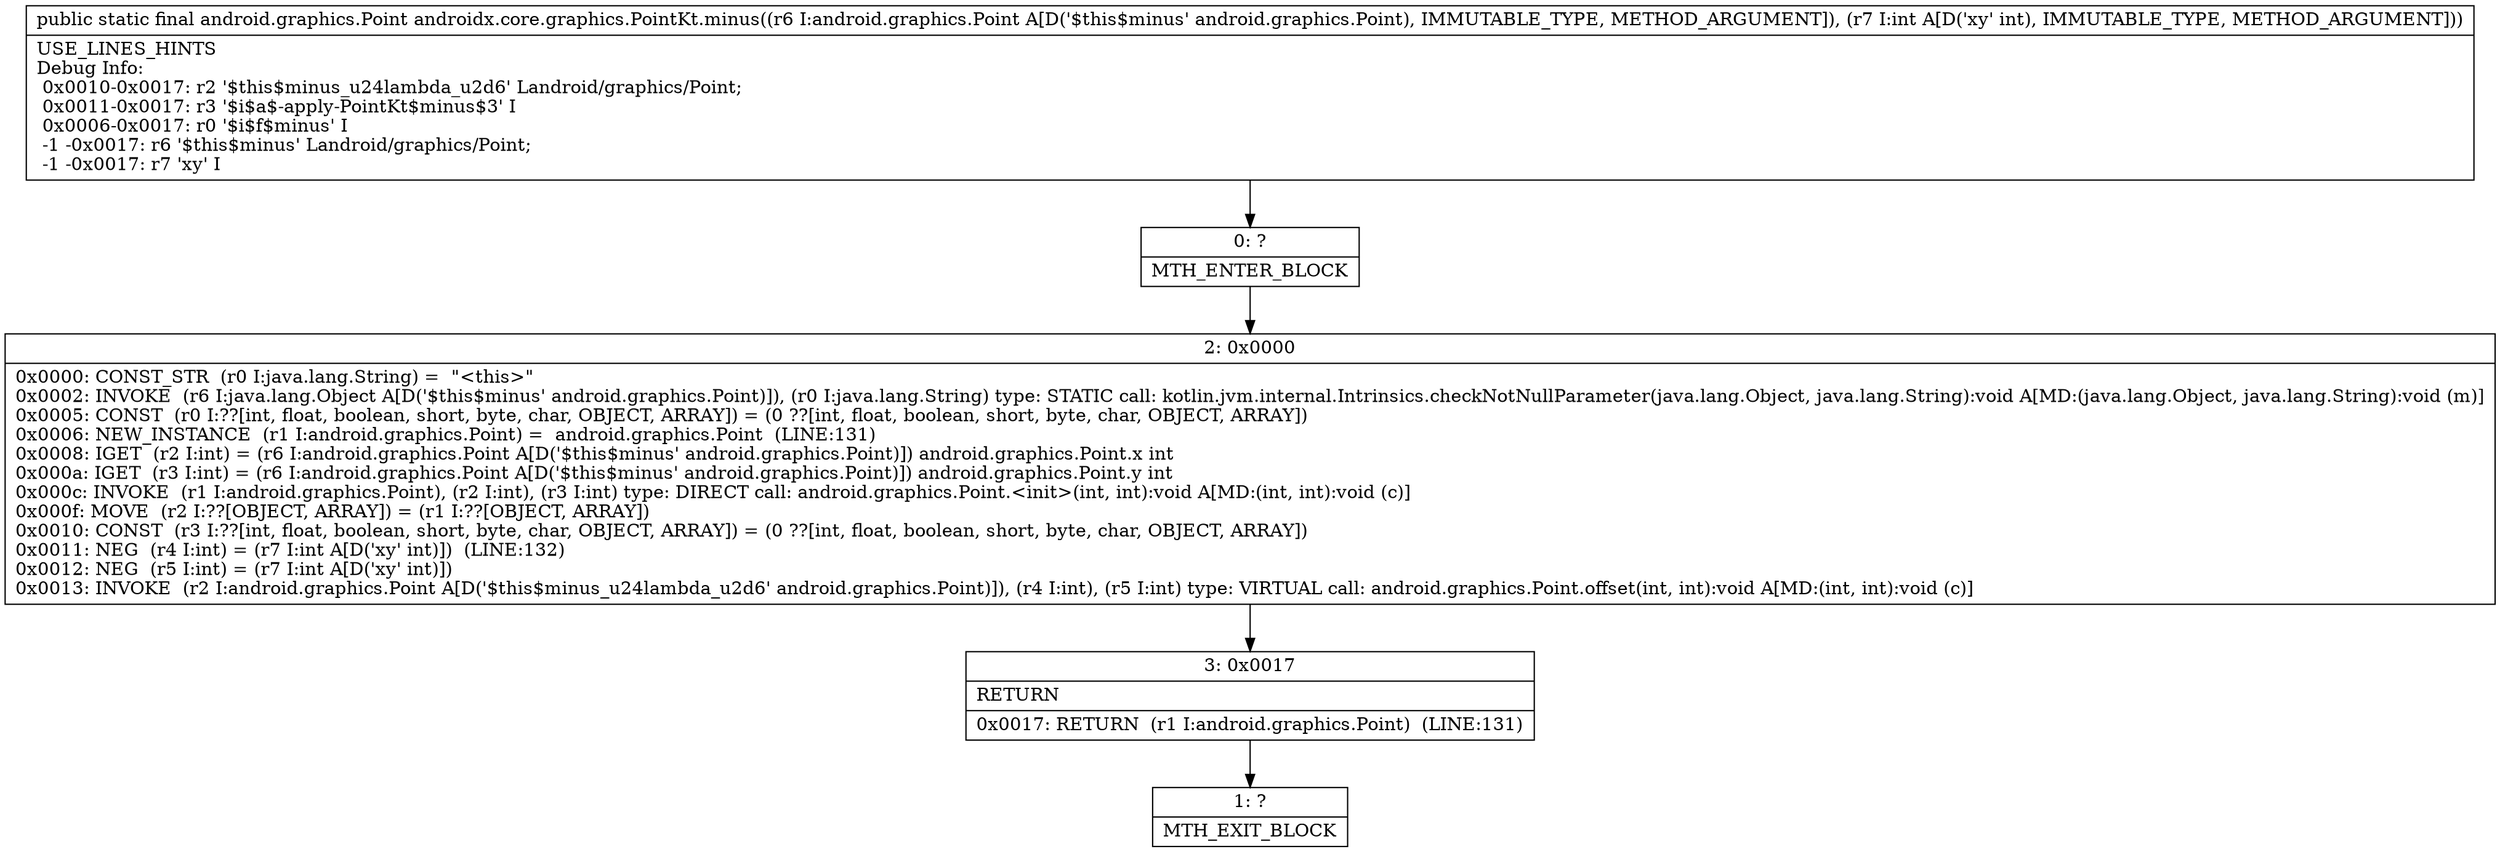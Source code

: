 digraph "CFG forandroidx.core.graphics.PointKt.minus(Landroid\/graphics\/Point;I)Landroid\/graphics\/Point;" {
Node_0 [shape=record,label="{0\:\ ?|MTH_ENTER_BLOCK\l}"];
Node_2 [shape=record,label="{2\:\ 0x0000|0x0000: CONST_STR  (r0 I:java.lang.String) =  \"\<this\>\" \l0x0002: INVOKE  (r6 I:java.lang.Object A[D('$this$minus' android.graphics.Point)]), (r0 I:java.lang.String) type: STATIC call: kotlin.jvm.internal.Intrinsics.checkNotNullParameter(java.lang.Object, java.lang.String):void A[MD:(java.lang.Object, java.lang.String):void (m)]\l0x0005: CONST  (r0 I:??[int, float, boolean, short, byte, char, OBJECT, ARRAY]) = (0 ??[int, float, boolean, short, byte, char, OBJECT, ARRAY]) \l0x0006: NEW_INSTANCE  (r1 I:android.graphics.Point) =  android.graphics.Point  (LINE:131)\l0x0008: IGET  (r2 I:int) = (r6 I:android.graphics.Point A[D('$this$minus' android.graphics.Point)]) android.graphics.Point.x int \l0x000a: IGET  (r3 I:int) = (r6 I:android.graphics.Point A[D('$this$minus' android.graphics.Point)]) android.graphics.Point.y int \l0x000c: INVOKE  (r1 I:android.graphics.Point), (r2 I:int), (r3 I:int) type: DIRECT call: android.graphics.Point.\<init\>(int, int):void A[MD:(int, int):void (c)]\l0x000f: MOVE  (r2 I:??[OBJECT, ARRAY]) = (r1 I:??[OBJECT, ARRAY]) \l0x0010: CONST  (r3 I:??[int, float, boolean, short, byte, char, OBJECT, ARRAY]) = (0 ??[int, float, boolean, short, byte, char, OBJECT, ARRAY]) \l0x0011: NEG  (r4 I:int) = (r7 I:int A[D('xy' int)])  (LINE:132)\l0x0012: NEG  (r5 I:int) = (r7 I:int A[D('xy' int)]) \l0x0013: INVOKE  (r2 I:android.graphics.Point A[D('$this$minus_u24lambda_u2d6' android.graphics.Point)]), (r4 I:int), (r5 I:int) type: VIRTUAL call: android.graphics.Point.offset(int, int):void A[MD:(int, int):void (c)]\l}"];
Node_3 [shape=record,label="{3\:\ 0x0017|RETURN\l|0x0017: RETURN  (r1 I:android.graphics.Point)  (LINE:131)\l}"];
Node_1 [shape=record,label="{1\:\ ?|MTH_EXIT_BLOCK\l}"];
MethodNode[shape=record,label="{public static final android.graphics.Point androidx.core.graphics.PointKt.minus((r6 I:android.graphics.Point A[D('$this$minus' android.graphics.Point), IMMUTABLE_TYPE, METHOD_ARGUMENT]), (r7 I:int A[D('xy' int), IMMUTABLE_TYPE, METHOD_ARGUMENT]))  | USE_LINES_HINTS\lDebug Info:\l  0x0010\-0x0017: r2 '$this$minus_u24lambda_u2d6' Landroid\/graphics\/Point;\l  0x0011\-0x0017: r3 '$i$a$\-apply\-PointKt$minus$3' I\l  0x0006\-0x0017: r0 '$i$f$minus' I\l  \-1 \-0x0017: r6 '$this$minus' Landroid\/graphics\/Point;\l  \-1 \-0x0017: r7 'xy' I\l}"];
MethodNode -> Node_0;Node_0 -> Node_2;
Node_2 -> Node_3;
Node_3 -> Node_1;
}

